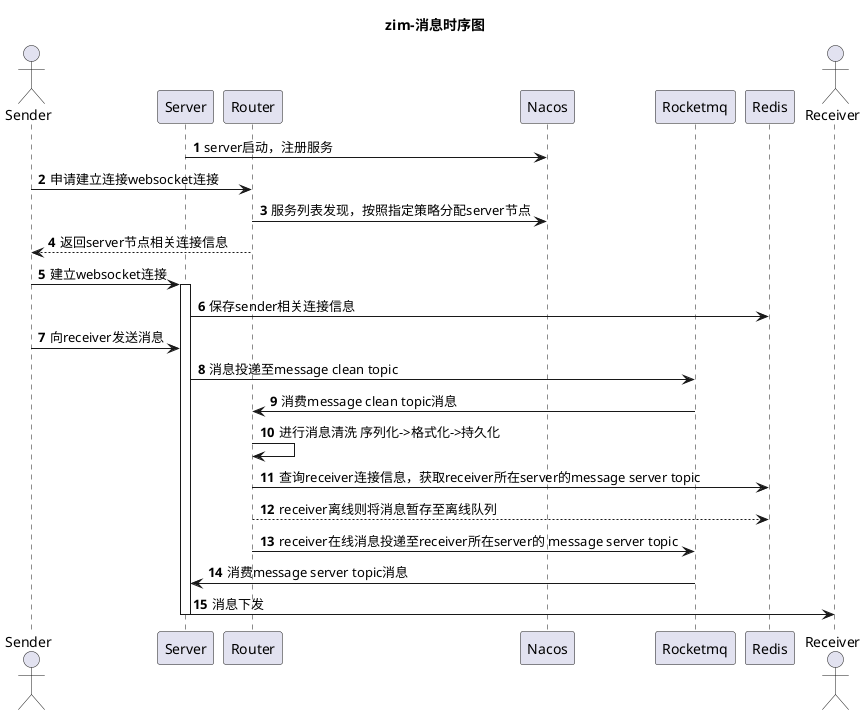 @startuml
title zim-消息时序图

actor Sender as sender
participant "Server" as server
participant "Router" as router
participant "Nacos" as nacos
participant "Rocketmq" as rocketmq
participant "Redis" as redis
actor Receiver as receiver

autonumber
server->nacos:server启动，注册服务

sender->router:申请建立连接websocket连接

router->nacos:服务列表发现，按照指定策略分配server节点

router-->sender:返回server节点相关连接信息

sender->server:建立websocket连接
activate server
server->redis:保存sender相关连接信息

sender->server:向receiver发送消息

server->rocketmq:消息投递至message clean topic

rocketmq->router:消费message clean topic消息

router->router:进行消息清洗 序列化->格式化->持久化

router->redis:查询receiver连接信息，获取receiver所在server的message server topic

router-->redis:receiver离线则将消息暂存至离线队列

router->rocketmq:receiver在线消息投递至receiver所在server的 message server topic

rocketmq->server:消费message server topic消息

server->receiver:消息下发
deactivate server
@enduml
